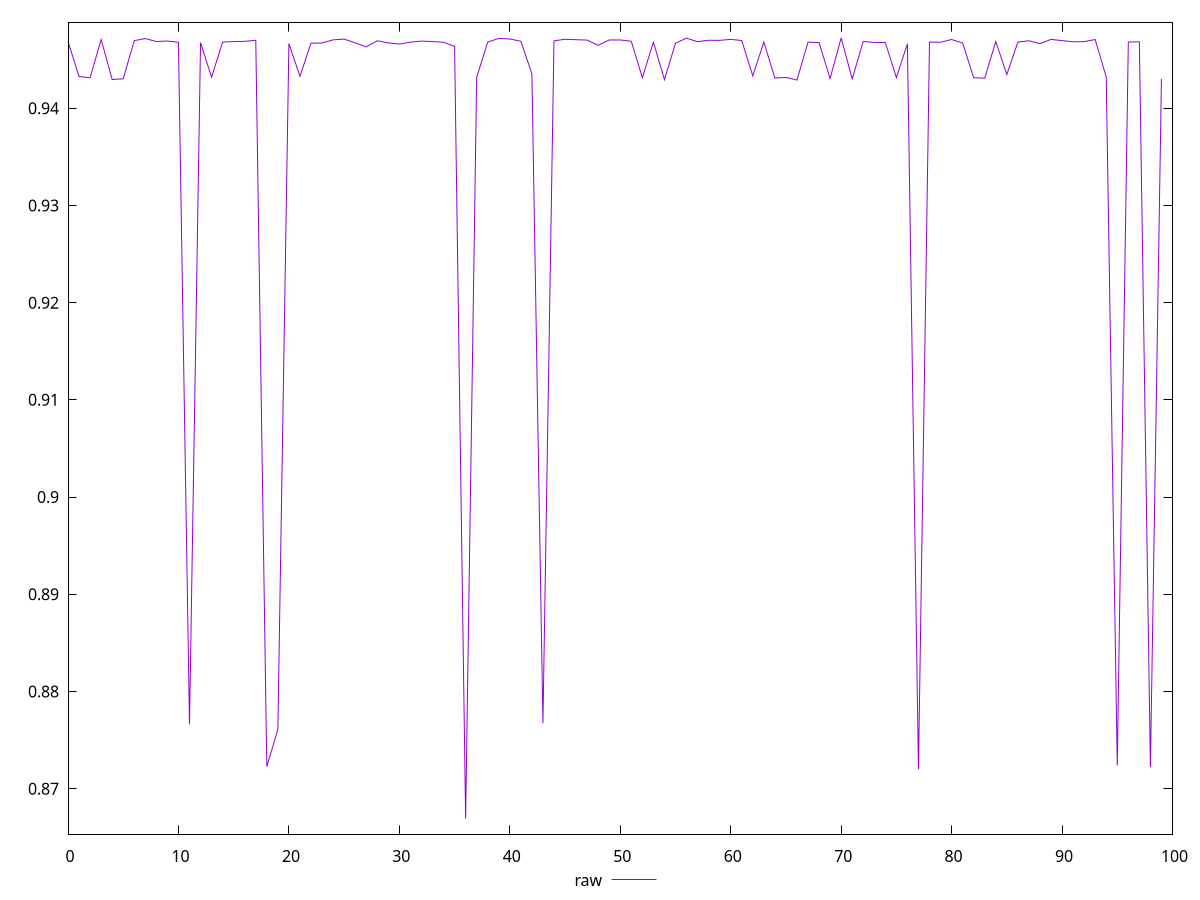 reset
set terminal svg size 640, 490 enhanced background rgb 'white'
set output "report_00007_2020-12-11T15:55:29.892Z/meta/score/samples/pages+cached+noexternal+nocss/raw/values.svg"

$raw <<EOF
0 0.9468746472654931
1 0.9432712658059027
2 0.9431344586679942
3 0.9470680216884486
4 0.9429574775537074
5 0.94303148125463
6 0.9469585483880885
7 0.9471696594716177
8 0.9468653257143995
9 0.9469161832634945
10 0.9467877367411556
11 0.8766232613733724
12 0.9467586811014919
13 0.94319351910991
14 0.946811444683743
15 0.9468593178370096
16 0.9468825741394159
17 0.9469927732008656
18 0.8722681687042164
19 0.8760925410826748
20 0.9466492046503254
21 0.9432849687710732
22 0.9466942474280536
23 0.9467169813083517
24 0.947035972070866
25 0.9471132771651486
26 0.9467340690053518
27 0.9463159761673243
28 0.9469424686011556
29 0.9467242190168765
30 0.9466084882978812
31 0.946801460719005
32 0.9469124449514007
33 0.9468620322302889
34 0.9467907004806821
35 0.9463702128061453
36 0.8669269914328439
37 0.943168282396435
38 0.9468073286922991
39 0.9471858936886666
40 0.9471291433456186
41 0.9468909313141566
42 0.9435514790637791
43 0.8767328038230988
44 0.946932473934148
45 0.9470998474474213
46 0.947050564589247
47 0.9470153698750247
48 0.9464673152854576
49 0.9470288101158613
50 0.9470261279382055
51 0.9468907737317
52 0.9431428885954668
53 0.9467997068348147
54 0.9429375421108912
55 0.9466901648155609
56 0.9472077979278886
57 0.9468520968385087
58 0.9469960223891808
59 0.9469851260392187
60 0.9470887174774317
61 0.9469689462359202
62 0.9433293623170431
63 0.9468101335295558
64 0.9431096579285482
65 0.9431740566797431
66 0.9428999271464161
67 0.9468045862896572
68 0.9467524256460312
69 0.9430603829615598
70 0.9472376389475392
71 0.9430246078201203
72 0.9468762406328569
73 0.9467739452922146
74 0.9467590632846811
75 0.9431632005185757
76 0.946635734270737
77 0.8719878032919707
78 0.9468135762095504
79 0.946789711523634
80 0.9470715937521466
81 0.946713577434017
82 0.9431404327476636
83 0.9430960611249012
84 0.946866639517165
85 0.943464804112779
86 0.9468057026825691
87 0.9469455969215342
88 0.9466481405072019
89 0.947084173790846
90 0.9469631561049823
91 0.9468352333601661
92 0.9468575917006048
93 0.9470706833956636
94 0.9432184740964886
95 0.8723800186869982
96 0.9468159111944487
97 0.9468359119411036
98 0.8722211918673318
99 0.9430143375181322
EOF

set key outside below
set yrange [0.86532077848255:0.9488438518978332]

plot \
  $raw title "raw" with line, \


reset